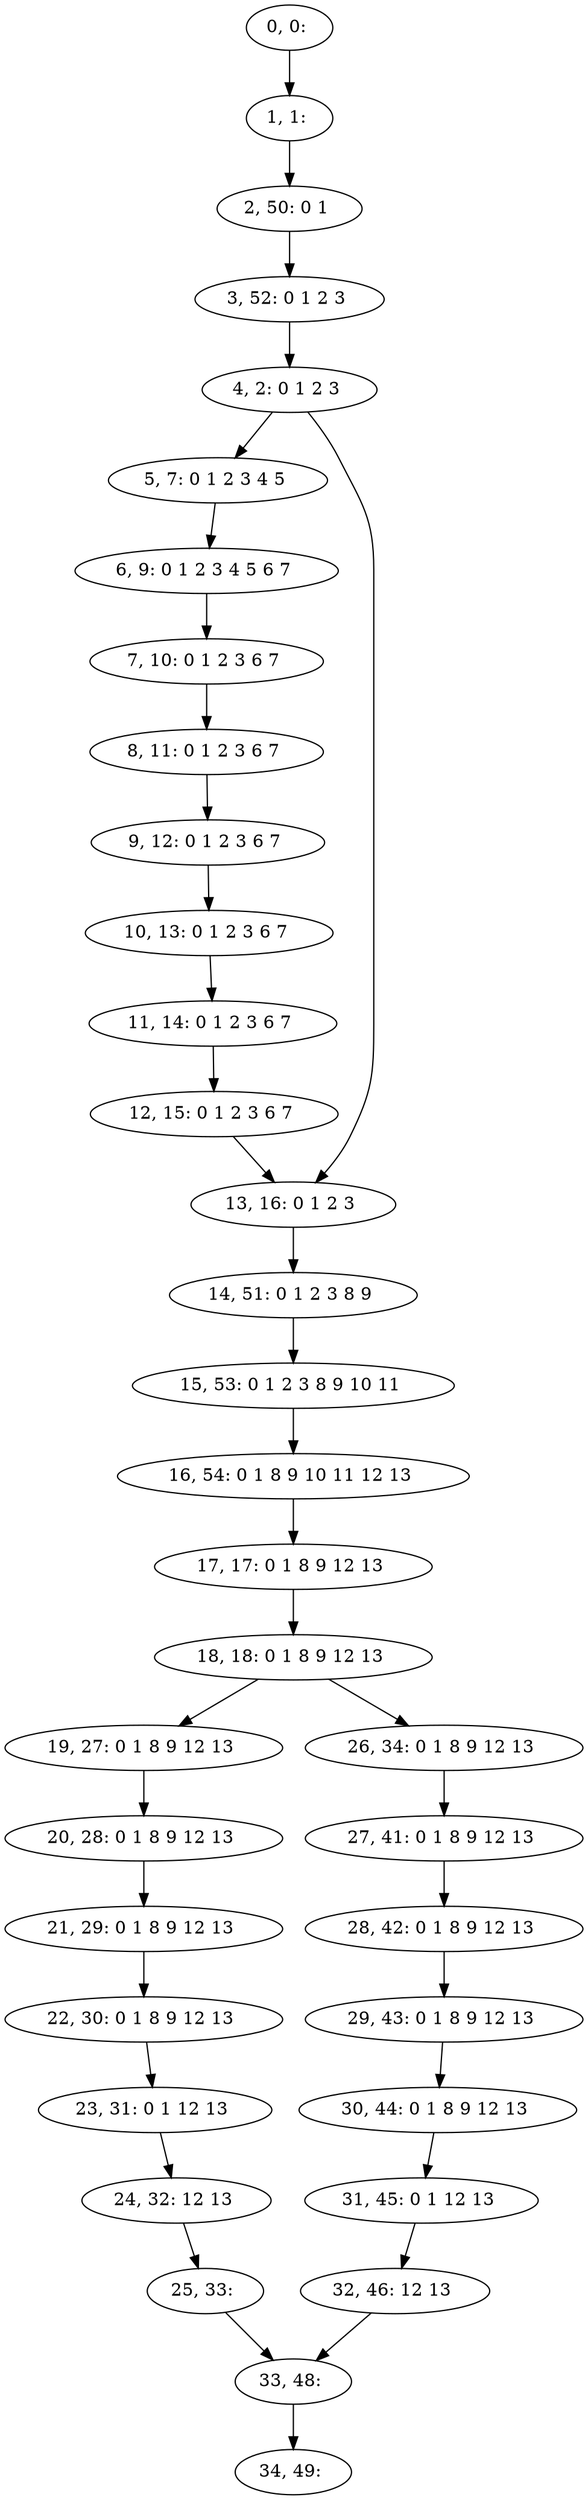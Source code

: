 digraph G {
0[label="0, 0: "];
1[label="1, 1: "];
2[label="2, 50: 0 1 "];
3[label="3, 52: 0 1 2 3 "];
4[label="4, 2: 0 1 2 3 "];
5[label="5, 7: 0 1 2 3 4 5 "];
6[label="6, 9: 0 1 2 3 4 5 6 7 "];
7[label="7, 10: 0 1 2 3 6 7 "];
8[label="8, 11: 0 1 2 3 6 7 "];
9[label="9, 12: 0 1 2 3 6 7 "];
10[label="10, 13: 0 1 2 3 6 7 "];
11[label="11, 14: 0 1 2 3 6 7 "];
12[label="12, 15: 0 1 2 3 6 7 "];
13[label="13, 16: 0 1 2 3 "];
14[label="14, 51: 0 1 2 3 8 9 "];
15[label="15, 53: 0 1 2 3 8 9 10 11 "];
16[label="16, 54: 0 1 8 9 10 11 12 13 "];
17[label="17, 17: 0 1 8 9 12 13 "];
18[label="18, 18: 0 1 8 9 12 13 "];
19[label="19, 27: 0 1 8 9 12 13 "];
20[label="20, 28: 0 1 8 9 12 13 "];
21[label="21, 29: 0 1 8 9 12 13 "];
22[label="22, 30: 0 1 8 9 12 13 "];
23[label="23, 31: 0 1 12 13 "];
24[label="24, 32: 12 13 "];
25[label="25, 33: "];
26[label="26, 34: 0 1 8 9 12 13 "];
27[label="27, 41: 0 1 8 9 12 13 "];
28[label="28, 42: 0 1 8 9 12 13 "];
29[label="29, 43: 0 1 8 9 12 13 "];
30[label="30, 44: 0 1 8 9 12 13 "];
31[label="31, 45: 0 1 12 13 "];
32[label="32, 46: 12 13 "];
33[label="33, 48: "];
34[label="34, 49: "];
0->1 ;
1->2 ;
2->3 ;
3->4 ;
4->5 ;
4->13 ;
5->6 ;
6->7 ;
7->8 ;
8->9 ;
9->10 ;
10->11 ;
11->12 ;
12->13 ;
13->14 ;
14->15 ;
15->16 ;
16->17 ;
17->18 ;
18->19 ;
18->26 ;
19->20 ;
20->21 ;
21->22 ;
22->23 ;
23->24 ;
24->25 ;
25->33 ;
26->27 ;
27->28 ;
28->29 ;
29->30 ;
30->31 ;
31->32 ;
32->33 ;
33->34 ;
}
